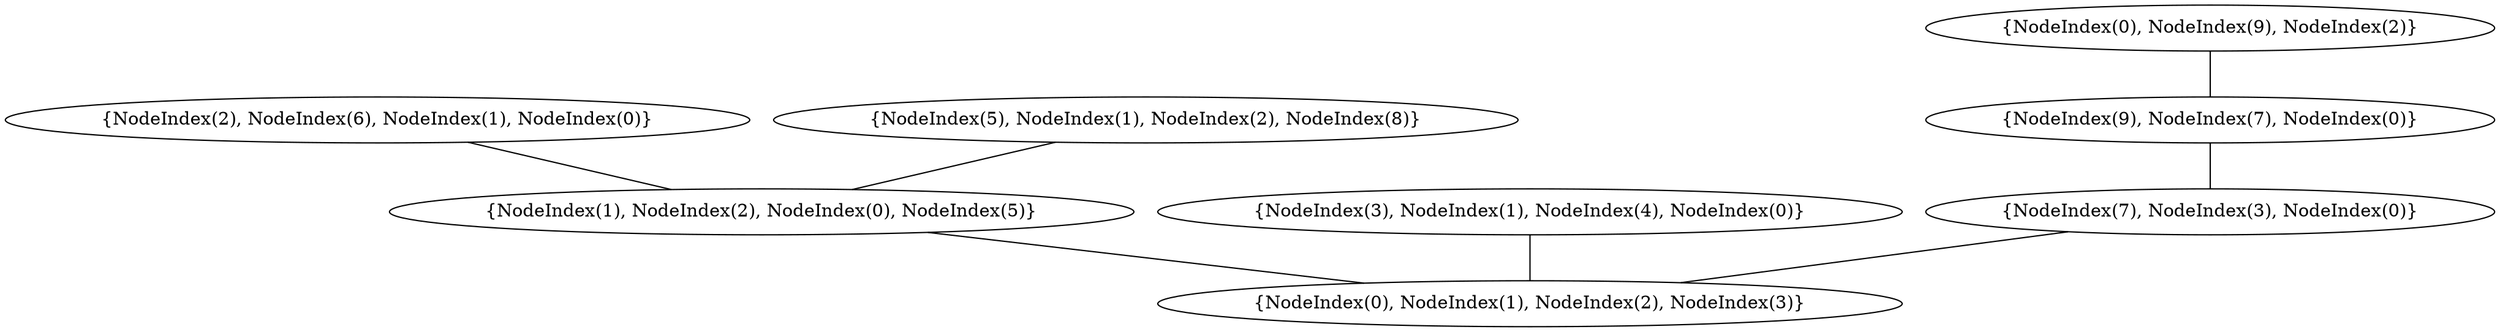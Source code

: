graph {
    0 [ label = "{NodeIndex(0), NodeIndex(1), NodeIndex(2), NodeIndex(3)}" ]
    1 [ label = "{NodeIndex(1), NodeIndex(2), NodeIndex(0), NodeIndex(5)}" ]
    2 [ label = "{NodeIndex(2), NodeIndex(6), NodeIndex(1), NodeIndex(0)}" ]
    3 [ label = "{NodeIndex(3), NodeIndex(1), NodeIndex(4), NodeIndex(0)}" ]
    4 [ label = "{NodeIndex(7), NodeIndex(3), NodeIndex(0)}" ]
    5 [ label = "{NodeIndex(9), NodeIndex(7), NodeIndex(0)}" ]
    6 [ label = "{NodeIndex(0), NodeIndex(9), NodeIndex(2)}" ]
    7 [ label = "{NodeIndex(5), NodeIndex(1), NodeIndex(2), NodeIndex(8)}" ]
    1 -- 0 [ ]
    2 -- 1 [ ]
    5 -- 4 [ ]
    6 -- 5 [ ]
    7 -- 1 [ ]
    3 -- 0 [ ]
    4 -- 0 [ ]
}
